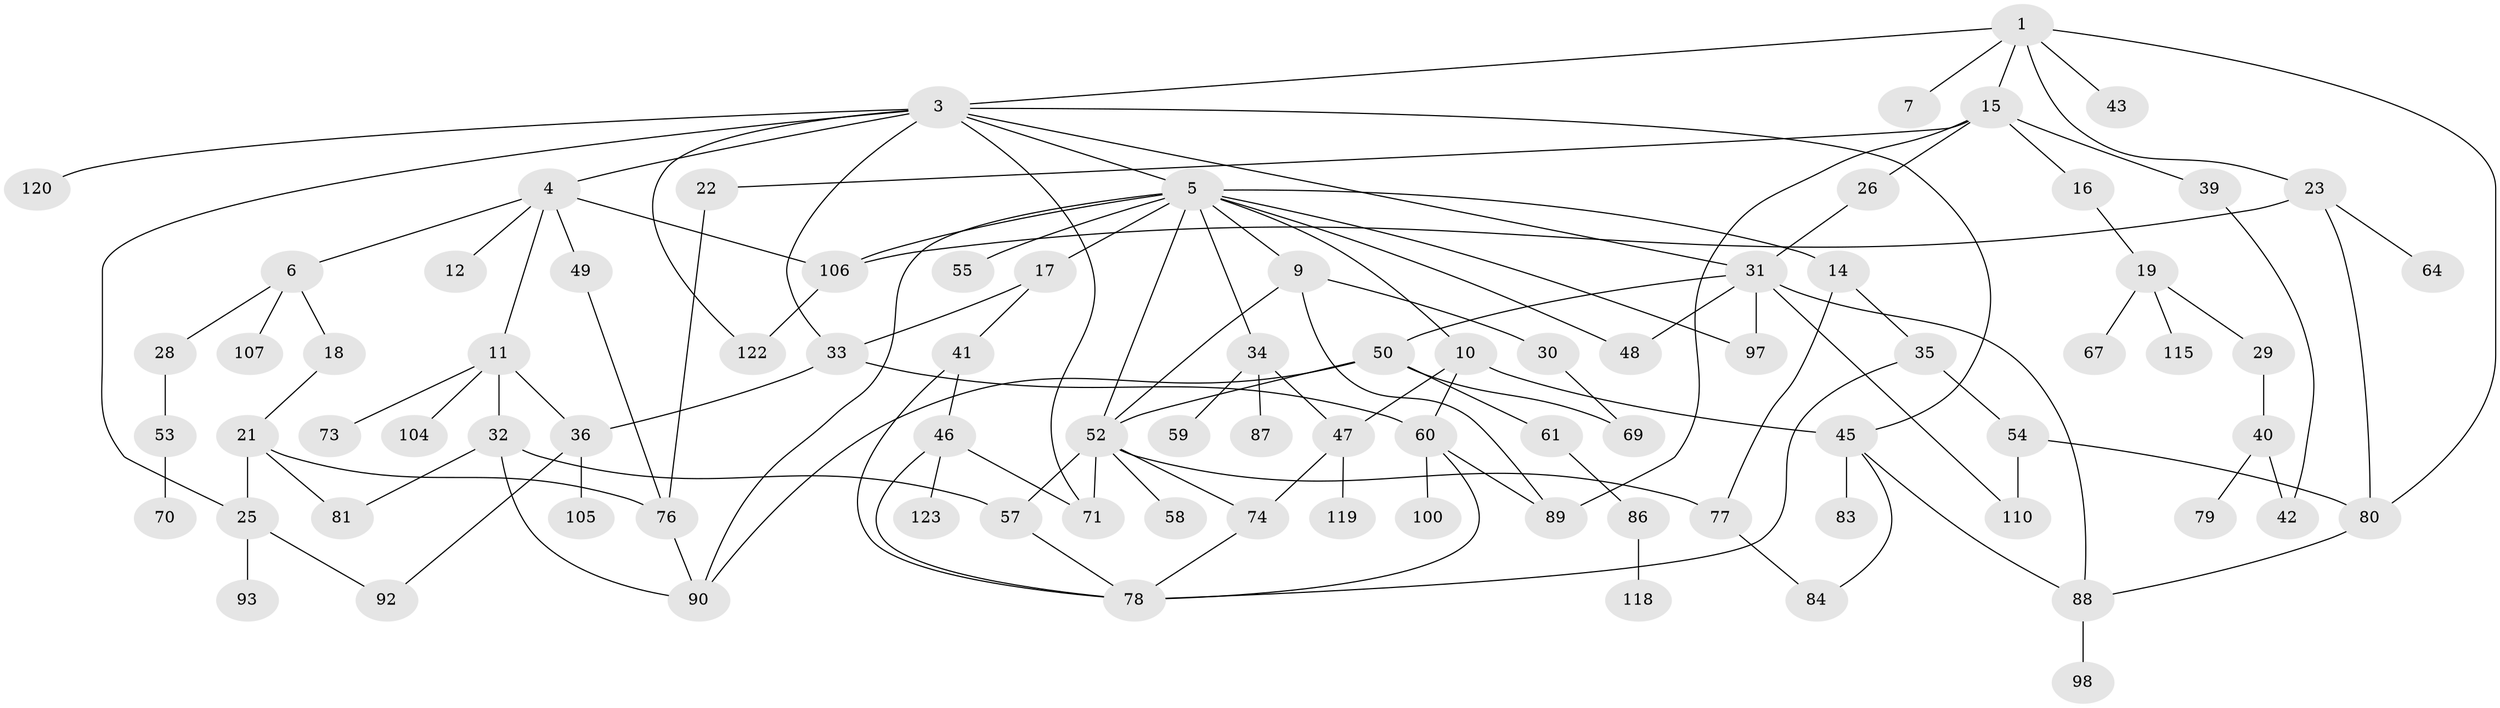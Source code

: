 // original degree distribution, {4: 0.21774193548387097, 9: 0.008064516129032258, 6: 0.016129032258064516, 2: 0.29838709677419356, 10: 0.008064516129032258, 3: 0.1774193548387097, 5: 0.016129032258064516, 1: 0.25, 8: 0.008064516129032258}
// Generated by graph-tools (version 1.1) at 2025/10/02/27/25 16:10:55]
// undirected, 86 vertices, 126 edges
graph export_dot {
graph [start="1"]
  node [color=gray90,style=filled];
  1 [super="+2"];
  3 [super="+27"];
  4;
  5 [super="+8"];
  6;
  7 [super="+68"];
  9 [super="+13"];
  10;
  11 [super="+44"];
  12 [super="+114"];
  14;
  15;
  16;
  17;
  18;
  19 [super="+20"];
  21 [super="+65"];
  22 [super="+82"];
  23 [super="+24"];
  25 [super="+116"];
  26 [super="+94"];
  28;
  29 [super="+111"];
  30;
  31 [super="+37"];
  32 [super="+38"];
  33 [super="+95"];
  34 [super="+85"];
  35;
  36 [super="+91"];
  39;
  40 [super="+56"];
  41 [super="+66"];
  42;
  43 [super="+51"];
  45 [super="+121"];
  46 [super="+117"];
  47 [super="+124"];
  48;
  49;
  50 [super="+62"];
  52 [super="+102"];
  53;
  54 [super="+103"];
  55;
  57;
  58;
  59 [super="+113"];
  60 [super="+63"];
  61;
  64;
  67;
  69;
  70 [super="+72"];
  71 [super="+75"];
  73;
  74;
  76 [super="+101"];
  77 [super="+108"];
  78 [super="+109"];
  79;
  80 [super="+99"];
  81;
  83;
  84;
  86;
  87;
  88;
  89 [super="+96"];
  90;
  92;
  93;
  97;
  98;
  100;
  104;
  105;
  106 [super="+112"];
  107;
  110;
  115;
  118;
  119;
  120;
  122;
  123;
  1 -- 3;
  1 -- 15;
  1 -- 23;
  1 -- 43;
  1 -- 7;
  1 -- 80;
  3 -- 4;
  3 -- 5;
  3 -- 25;
  3 -- 71;
  3 -- 120;
  3 -- 31;
  3 -- 33;
  3 -- 122;
  3 -- 45;
  4 -- 6;
  4 -- 11;
  4 -- 12;
  4 -- 49;
  4 -- 106;
  5 -- 10;
  5 -- 52;
  5 -- 97;
  5 -- 34;
  5 -- 9;
  5 -- 106;
  5 -- 14;
  5 -- 48;
  5 -- 17;
  5 -- 55;
  5 -- 90;
  6 -- 18;
  6 -- 28;
  6 -- 107;
  9 -- 52;
  9 -- 89;
  9 -- 30;
  10 -- 45;
  10 -- 47;
  10 -- 60;
  11 -- 32;
  11 -- 104;
  11 -- 73;
  11 -- 36;
  14 -- 35;
  14 -- 77;
  15 -- 16;
  15 -- 22;
  15 -- 26;
  15 -- 39;
  15 -- 89;
  16 -- 19;
  17 -- 41;
  17 -- 33;
  18 -- 21;
  19 -- 115;
  19 -- 67;
  19 -- 29;
  21 -- 81;
  21 -- 25;
  21 -- 76;
  22 -- 76;
  23 -- 64;
  23 -- 80;
  23 -- 106;
  25 -- 93;
  25 -- 92;
  26 -- 31;
  28 -- 53;
  29 -- 40;
  30 -- 69;
  31 -- 50;
  31 -- 48;
  31 -- 88;
  31 -- 97;
  31 -- 110;
  32 -- 81;
  32 -- 90;
  32 -- 57;
  33 -- 36;
  33 -- 60;
  34 -- 59;
  34 -- 87;
  34 -- 47;
  35 -- 54;
  35 -- 78;
  36 -- 92;
  36 -- 105;
  39 -- 42;
  40 -- 79;
  40 -- 42;
  41 -- 46;
  41 -- 78;
  45 -- 83;
  45 -- 88;
  45 -- 84;
  46 -- 78;
  46 -- 123;
  46 -- 71;
  47 -- 119;
  47 -- 74;
  49 -- 76;
  50 -- 61;
  50 -- 69;
  50 -- 90;
  50 -- 52;
  52 -- 58;
  52 -- 74;
  52 -- 77;
  52 -- 57;
  52 -- 71;
  53 -- 70;
  54 -- 80;
  54 -- 110;
  57 -- 78;
  60 -- 100;
  60 -- 89;
  60 -- 78;
  61 -- 86;
  74 -- 78;
  76 -- 90;
  77 -- 84;
  80 -- 88;
  86 -- 118;
  88 -- 98;
  106 -- 122;
}
